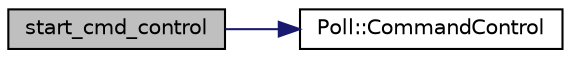 digraph "start_cmd_control"
{
  edge [fontname="Helvetica",fontsize="10",labelfontname="Helvetica",labelfontsize="10"];
  node [fontname="Helvetica",fontsize="10",shape=record];
  rankdir="LR";
  Node1 [label="start_cmd_control",height=0.2,width=0.4,color="black", fillcolor="grey75", style="filled", fontcolor="black"];
  Node1 -> Node2 [color="midnightblue",fontsize="10",style="solid",fontname="Helvetica"];
  Node2 [label="Poll::CommandControl",height=0.2,width=0.4,color="black", fillcolor="white", style="filled",URL="$d6/db0/class_poll.html#a3ed3e7ff5e18ed557abe9a077add9660",tooltip="Main control loop for handling user input. "];
}
